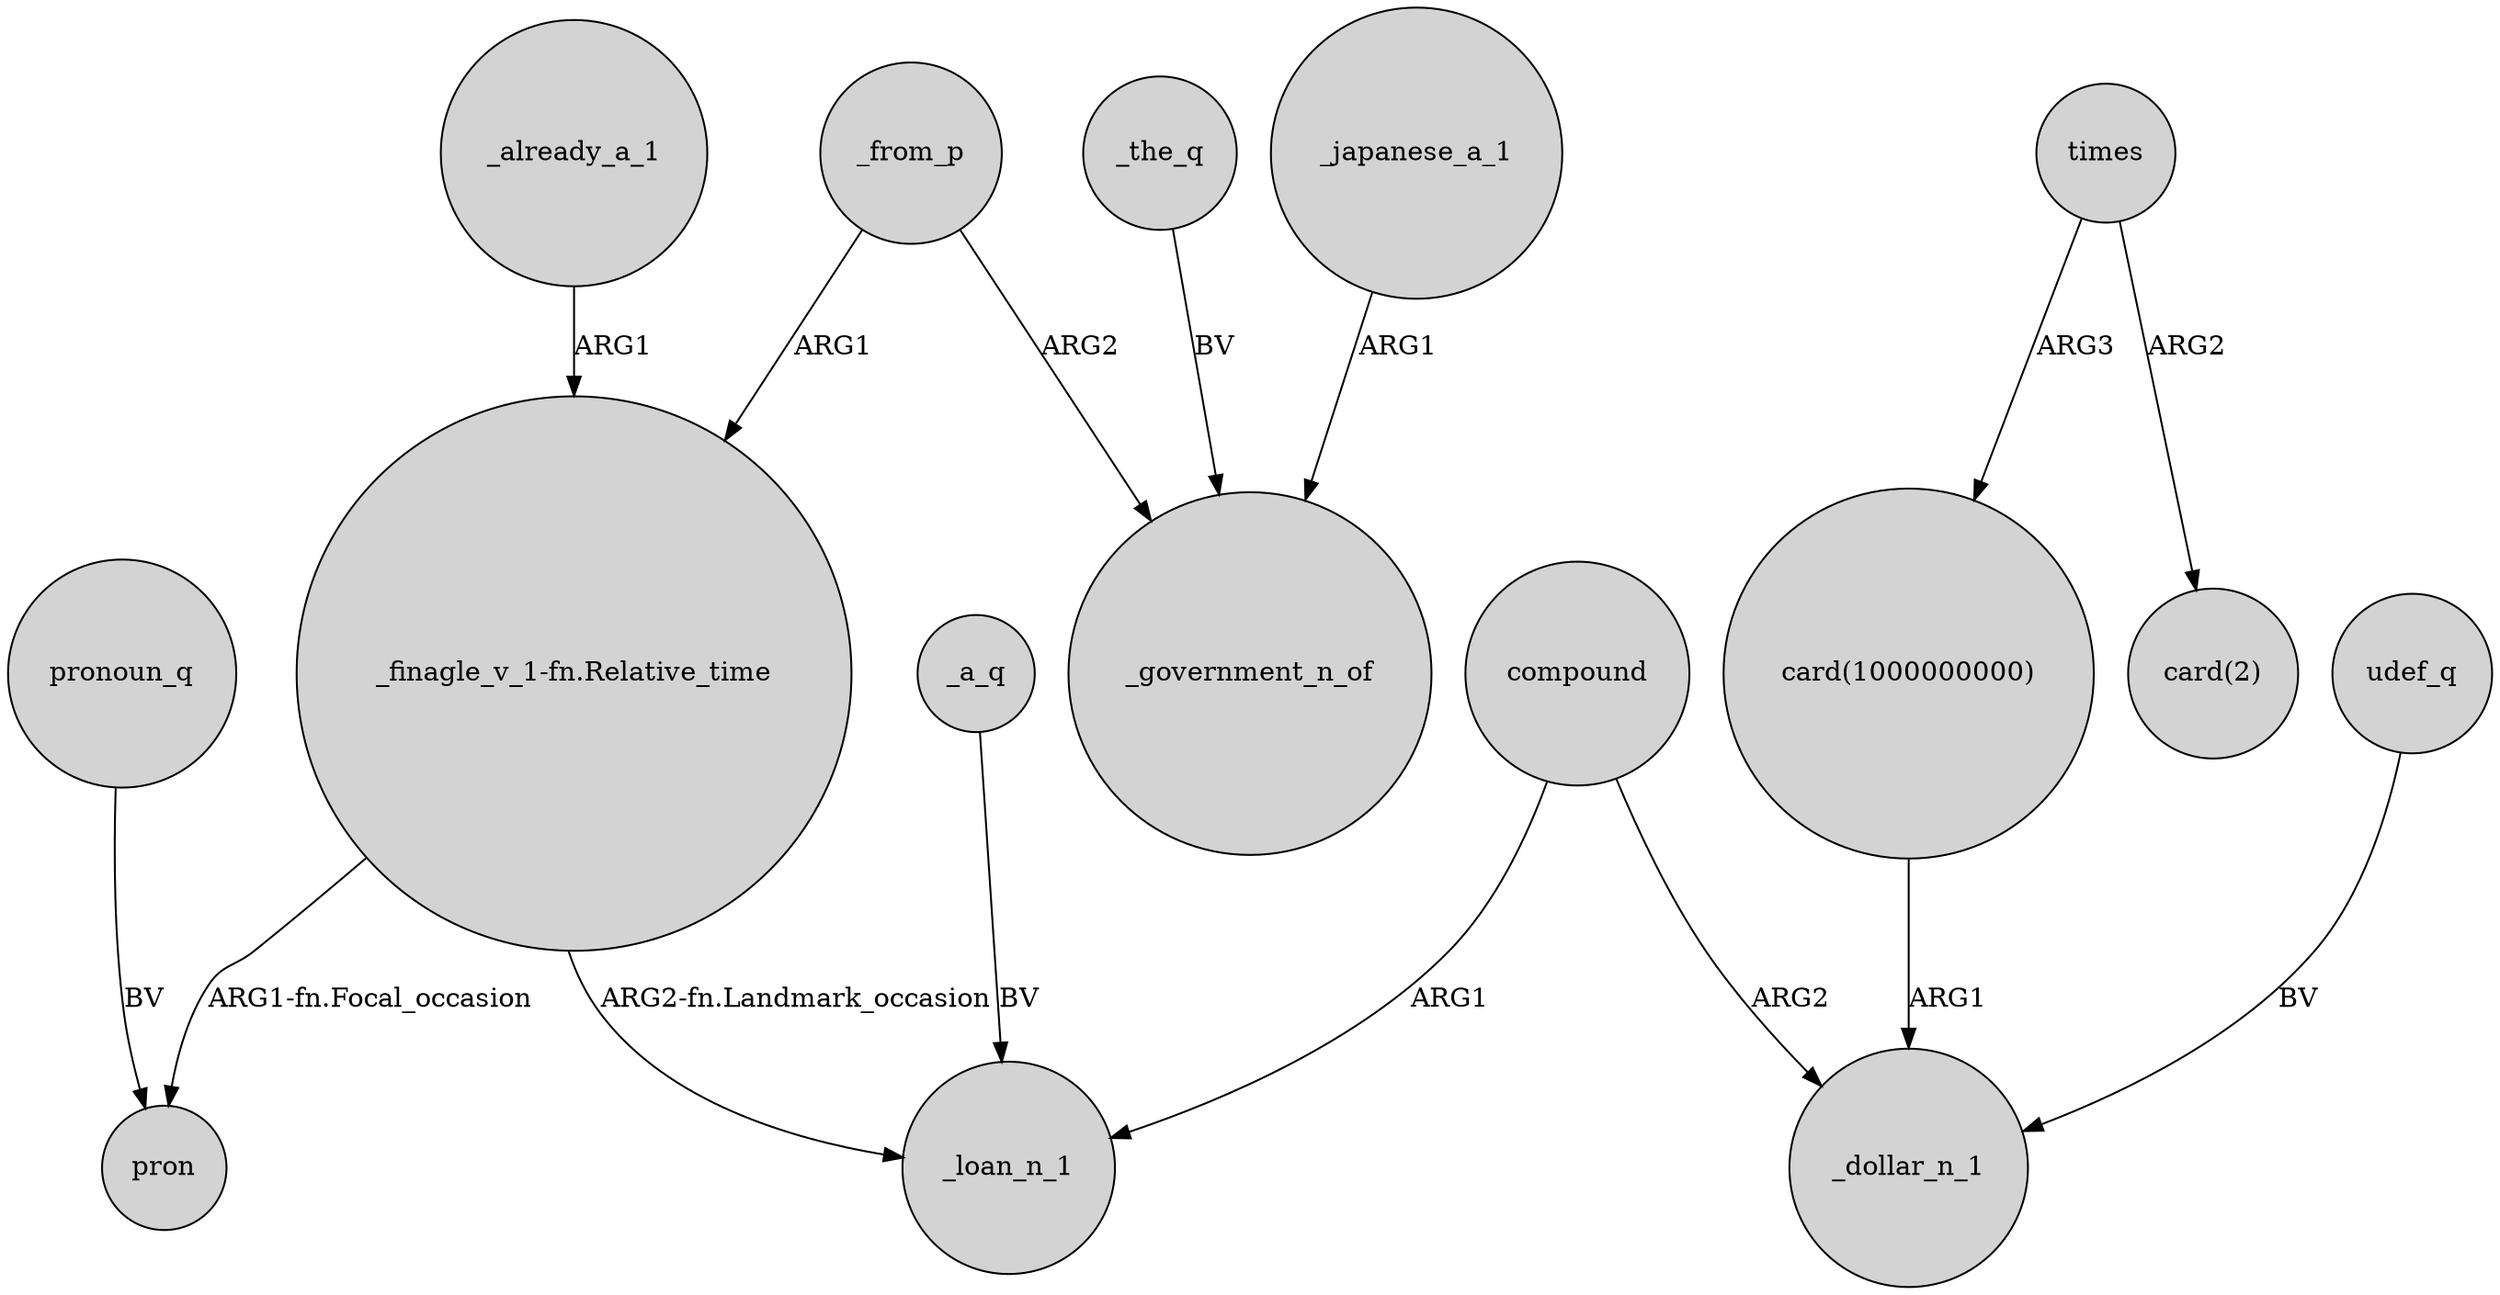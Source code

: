 digraph {
	node [shape=circle style=filled]
	"card(1000000000)" -> _dollar_n_1 [label=ARG1]
	_already_a_1 -> "_finagle_v_1-fn.Relative_time" [label=ARG1]
	compound -> _loan_n_1 [label=ARG1]
	_from_p -> _government_n_of [label=ARG2]
	compound -> _dollar_n_1 [label=ARG2]
	times -> "card(1000000000)" [label=ARG3]
	udef_q -> _dollar_n_1 [label=BV]
	_from_p -> "_finagle_v_1-fn.Relative_time" [label=ARG1]
	"_finagle_v_1-fn.Relative_time" -> pron [label="ARG1-fn.Focal_occasion"]
	"_finagle_v_1-fn.Relative_time" -> _loan_n_1 [label="ARG2-fn.Landmark_occasion"]
	pronoun_q -> pron [label=BV]
	_the_q -> _government_n_of [label=BV]
	_a_q -> _loan_n_1 [label=BV]
	times -> "card(2)" [label=ARG2]
	_japanese_a_1 -> _government_n_of [label=ARG1]
}
